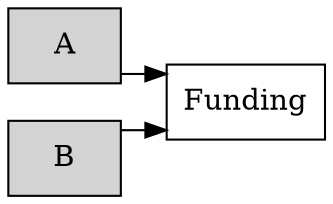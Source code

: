 digraph tunable {

rankdir=LR;
ranksep=0.3;
splines=ortho;

node [ shape = "box" ];

Funding [ label = "Funding" ]

{
 node [ style = filled ];
 A;
 B;
}

{A, B} -> Funding;

}
